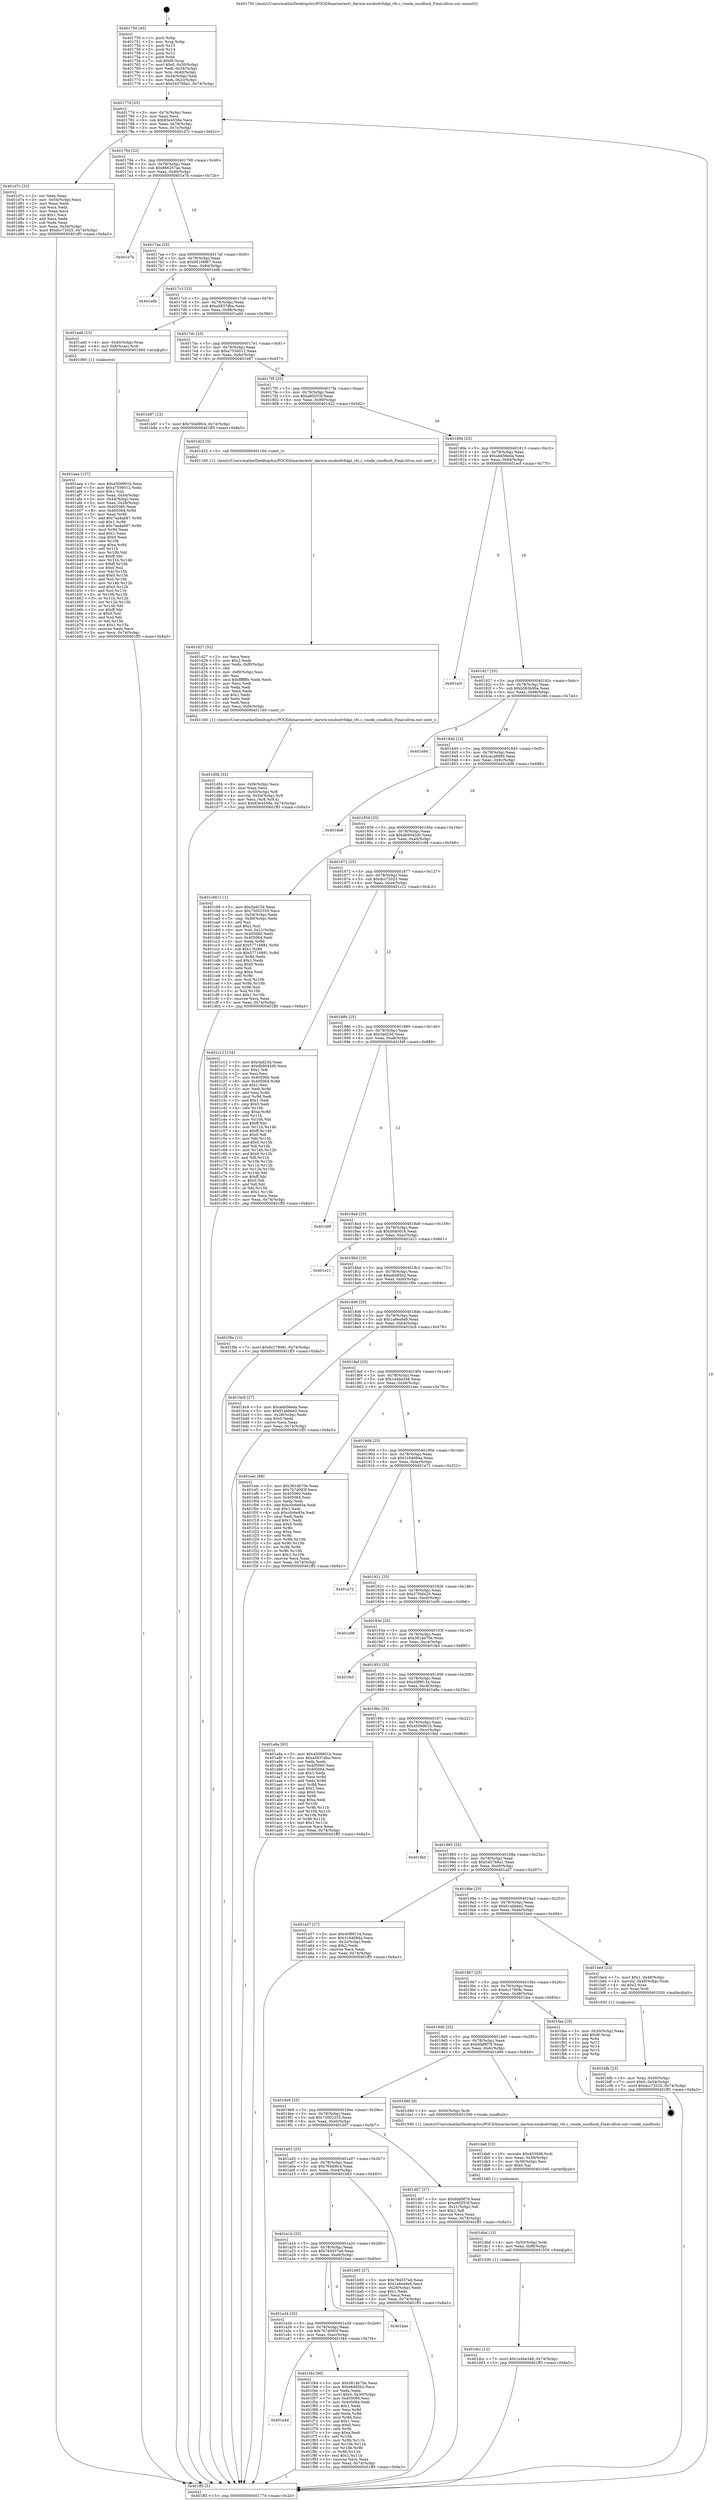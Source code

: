 digraph "0x401750" {
  label = "0x401750 (/mnt/c/Users/mathe/Desktop/tcc/POCII/binaries/extr_darwin-xnubsdvfskpi_vfs.c_vnode_isnoflush_Final-ollvm.out::main(0))"
  labelloc = "t"
  node[shape=record]

  Entry [label="",width=0.3,height=0.3,shape=circle,fillcolor=black,style=filled]
  "0x40177d" [label="{
     0x40177d [23]\l
     | [instrs]\l
     &nbsp;&nbsp;0x40177d \<+3\>: mov -0x74(%rbp),%eax\l
     &nbsp;&nbsp;0x401780 \<+2\>: mov %eax,%ecx\l
     &nbsp;&nbsp;0x401782 \<+6\>: sub $0x83e4558e,%ecx\l
     &nbsp;&nbsp;0x401788 \<+3\>: mov %eax,-0x78(%rbp)\l
     &nbsp;&nbsp;0x40178b \<+3\>: mov %ecx,-0x7c(%rbp)\l
     &nbsp;&nbsp;0x40178e \<+6\>: je 0000000000401d7c \<main+0x62c\>\l
  }"]
  "0x401d7c" [label="{
     0x401d7c [33]\l
     | [instrs]\l
     &nbsp;&nbsp;0x401d7c \<+2\>: xor %eax,%eax\l
     &nbsp;&nbsp;0x401d7e \<+3\>: mov -0x54(%rbp),%ecx\l
     &nbsp;&nbsp;0x401d81 \<+2\>: mov %eax,%edx\l
     &nbsp;&nbsp;0x401d83 \<+2\>: sub %ecx,%edx\l
     &nbsp;&nbsp;0x401d85 \<+2\>: mov %eax,%ecx\l
     &nbsp;&nbsp;0x401d87 \<+3\>: sub $0x1,%ecx\l
     &nbsp;&nbsp;0x401d8a \<+2\>: add %ecx,%edx\l
     &nbsp;&nbsp;0x401d8c \<+2\>: sub %edx,%eax\l
     &nbsp;&nbsp;0x401d8e \<+3\>: mov %eax,-0x54(%rbp)\l
     &nbsp;&nbsp;0x401d91 \<+7\>: movl $0xdcc72025,-0x74(%rbp)\l
     &nbsp;&nbsp;0x401d98 \<+5\>: jmp 0000000000401ff3 \<main+0x8a3\>\l
  }"]
  "0x401794" [label="{
     0x401794 [22]\l
     | [instrs]\l
     &nbsp;&nbsp;0x401794 \<+5\>: jmp 0000000000401799 \<main+0x49\>\l
     &nbsp;&nbsp;0x401799 \<+3\>: mov -0x78(%rbp),%eax\l
     &nbsp;&nbsp;0x40179c \<+5\>: sub $0x866257ae,%eax\l
     &nbsp;&nbsp;0x4017a1 \<+3\>: mov %eax,-0x80(%rbp)\l
     &nbsp;&nbsp;0x4017a4 \<+6\>: je 0000000000401e7b \<main+0x72b\>\l
  }"]
  Exit [label="",width=0.3,height=0.3,shape=circle,fillcolor=black,style=filled,peripheries=2]
  "0x401e7b" [label="{
     0x401e7b\l
  }", style=dashed]
  "0x4017aa" [label="{
     0x4017aa [25]\l
     | [instrs]\l
     &nbsp;&nbsp;0x4017aa \<+5\>: jmp 00000000004017af \<main+0x5f\>\l
     &nbsp;&nbsp;0x4017af \<+3\>: mov -0x78(%rbp),%eax\l
     &nbsp;&nbsp;0x4017b2 \<+5\>: sub $0x95106f67,%eax\l
     &nbsp;&nbsp;0x4017b7 \<+6\>: mov %eax,-0x84(%rbp)\l
     &nbsp;&nbsp;0x4017bd \<+6\>: je 0000000000401edb \<main+0x78b\>\l
  }"]
  "0x401a4d" [label="{
     0x401a4d\l
  }", style=dashed]
  "0x401edb" [label="{
     0x401edb\l
  }", style=dashed]
  "0x4017c3" [label="{
     0x4017c3 [25]\l
     | [instrs]\l
     &nbsp;&nbsp;0x4017c3 \<+5\>: jmp 00000000004017c8 \<main+0x78\>\l
     &nbsp;&nbsp;0x4017c8 \<+3\>: mov -0x78(%rbp),%eax\l
     &nbsp;&nbsp;0x4017cb \<+5\>: sub $0xa5837dba,%eax\l
     &nbsp;&nbsp;0x4017d0 \<+6\>: mov %eax,-0x88(%rbp)\l
     &nbsp;&nbsp;0x4017d6 \<+6\>: je 0000000000401add \<main+0x38d\>\l
  }"]
  "0x401f44" [label="{
     0x401f44 [90]\l
     | [instrs]\l
     &nbsp;&nbsp;0x401f44 \<+5\>: mov $0x3814b70e,%eax\l
     &nbsp;&nbsp;0x401f49 \<+5\>: mov $0xe6485b2,%ecx\l
     &nbsp;&nbsp;0x401f4e \<+2\>: xor %edx,%edx\l
     &nbsp;&nbsp;0x401f50 \<+7\>: movl $0x0,-0x30(%rbp)\l
     &nbsp;&nbsp;0x401f57 \<+7\>: mov 0x405060,%esi\l
     &nbsp;&nbsp;0x401f5e \<+7\>: mov 0x405064,%edi\l
     &nbsp;&nbsp;0x401f65 \<+3\>: sub $0x1,%edx\l
     &nbsp;&nbsp;0x401f68 \<+3\>: mov %esi,%r8d\l
     &nbsp;&nbsp;0x401f6b \<+3\>: add %edx,%r8d\l
     &nbsp;&nbsp;0x401f6e \<+4\>: imul %r8d,%esi\l
     &nbsp;&nbsp;0x401f72 \<+3\>: and $0x1,%esi\l
     &nbsp;&nbsp;0x401f75 \<+3\>: cmp $0x0,%esi\l
     &nbsp;&nbsp;0x401f78 \<+4\>: sete %r9b\l
     &nbsp;&nbsp;0x401f7c \<+3\>: cmp $0xa,%edi\l
     &nbsp;&nbsp;0x401f7f \<+4\>: setl %r10b\l
     &nbsp;&nbsp;0x401f83 \<+3\>: mov %r9b,%r11b\l
     &nbsp;&nbsp;0x401f86 \<+3\>: and %r10b,%r11b\l
     &nbsp;&nbsp;0x401f89 \<+3\>: xor %r10b,%r9b\l
     &nbsp;&nbsp;0x401f8c \<+3\>: or %r9b,%r11b\l
     &nbsp;&nbsp;0x401f8f \<+4\>: test $0x1,%r11b\l
     &nbsp;&nbsp;0x401f93 \<+3\>: cmovne %ecx,%eax\l
     &nbsp;&nbsp;0x401f96 \<+3\>: mov %eax,-0x74(%rbp)\l
     &nbsp;&nbsp;0x401f99 \<+5\>: jmp 0000000000401ff3 \<main+0x8a3\>\l
  }"]
  "0x401add" [label="{
     0x401add [13]\l
     | [instrs]\l
     &nbsp;&nbsp;0x401add \<+4\>: mov -0x40(%rbp),%rax\l
     &nbsp;&nbsp;0x401ae1 \<+4\>: mov 0x8(%rax),%rdi\l
     &nbsp;&nbsp;0x401ae5 \<+5\>: call 0000000000401060 \<atoi@plt\>\l
     | [calls]\l
     &nbsp;&nbsp;0x401060 \{1\} (unknown)\l
  }"]
  "0x4017dc" [label="{
     0x4017dc [25]\l
     | [instrs]\l
     &nbsp;&nbsp;0x4017dc \<+5\>: jmp 00000000004017e1 \<main+0x91\>\l
     &nbsp;&nbsp;0x4017e1 \<+3\>: mov -0x78(%rbp),%eax\l
     &nbsp;&nbsp;0x4017e4 \<+5\>: sub $0xa7556012,%eax\l
     &nbsp;&nbsp;0x4017e9 \<+6\>: mov %eax,-0x8c(%rbp)\l
     &nbsp;&nbsp;0x4017ef \<+6\>: je 0000000000401b87 \<main+0x437\>\l
  }"]
  "0x401a34" [label="{
     0x401a34 [25]\l
     | [instrs]\l
     &nbsp;&nbsp;0x401a34 \<+5\>: jmp 0000000000401a39 \<main+0x2e9\>\l
     &nbsp;&nbsp;0x401a39 \<+3\>: mov -0x78(%rbp),%eax\l
     &nbsp;&nbsp;0x401a3c \<+5\>: sub $0x7b7d093f,%eax\l
     &nbsp;&nbsp;0x401a41 \<+6\>: mov %eax,-0xec(%rbp)\l
     &nbsp;&nbsp;0x401a47 \<+6\>: je 0000000000401f44 \<main+0x7f4\>\l
  }"]
  "0x401b87" [label="{
     0x401b87 [12]\l
     | [instrs]\l
     &nbsp;&nbsp;0x401b87 \<+7\>: movl $0x764d9fc4,-0x74(%rbp)\l
     &nbsp;&nbsp;0x401b8e \<+5\>: jmp 0000000000401ff3 \<main+0x8a3\>\l
  }"]
  "0x4017f5" [label="{
     0x4017f5 [25]\l
     | [instrs]\l
     &nbsp;&nbsp;0x4017f5 \<+5\>: jmp 00000000004017fa \<main+0xaa\>\l
     &nbsp;&nbsp;0x4017fa \<+3\>: mov -0x78(%rbp),%eax\l
     &nbsp;&nbsp;0x4017fd \<+5\>: sub $0xa8f2f33f,%eax\l
     &nbsp;&nbsp;0x401802 \<+6\>: mov %eax,-0x90(%rbp)\l
     &nbsp;&nbsp;0x401808 \<+6\>: je 0000000000401d22 \<main+0x5d2\>\l
  }"]
  "0x401bae" [label="{
     0x401bae\l
  }", style=dashed]
  "0x401d22" [label="{
     0x401d22 [5]\l
     | [instrs]\l
     &nbsp;&nbsp;0x401d22 \<+5\>: call 0000000000401160 \<next_i\>\l
     | [calls]\l
     &nbsp;&nbsp;0x401160 \{1\} (/mnt/c/Users/mathe/Desktop/tcc/POCII/binaries/extr_darwin-xnubsdvfskpi_vfs.c_vnode_isnoflush_Final-ollvm.out::next_i)\l
  }"]
  "0x40180e" [label="{
     0x40180e [25]\l
     | [instrs]\l
     &nbsp;&nbsp;0x40180e \<+5\>: jmp 0000000000401813 \<main+0xc3\>\l
     &nbsp;&nbsp;0x401813 \<+3\>: mov -0x78(%rbp),%eax\l
     &nbsp;&nbsp;0x401816 \<+5\>: sub $0xabb56eda,%eax\l
     &nbsp;&nbsp;0x40181b \<+6\>: mov %eax,-0x94(%rbp)\l
     &nbsp;&nbsp;0x401821 \<+6\>: je 0000000000401ecf \<main+0x77f\>\l
  }"]
  "0x401dcc" [label="{
     0x401dcc [12]\l
     | [instrs]\l
     &nbsp;&nbsp;0x401dcc \<+7\>: movl $0x1e4be348,-0x74(%rbp)\l
     &nbsp;&nbsp;0x401dd3 \<+5\>: jmp 0000000000401ff3 \<main+0x8a3\>\l
  }"]
  "0x401ecf" [label="{
     0x401ecf\l
  }", style=dashed]
  "0x401827" [label="{
     0x401827 [25]\l
     | [instrs]\l
     &nbsp;&nbsp;0x401827 \<+5\>: jmp 000000000040182c \<main+0xdc\>\l
     &nbsp;&nbsp;0x40182c \<+3\>: mov -0x78(%rbp),%eax\l
     &nbsp;&nbsp;0x40182f \<+5\>: sub $0xb563b06a,%eax\l
     &nbsp;&nbsp;0x401834 \<+6\>: mov %eax,-0x98(%rbp)\l
     &nbsp;&nbsp;0x40183a \<+6\>: je 0000000000401e94 \<main+0x744\>\l
  }"]
  "0x401dbd" [label="{
     0x401dbd [15]\l
     | [instrs]\l
     &nbsp;&nbsp;0x401dbd \<+4\>: mov -0x50(%rbp),%rdi\l
     &nbsp;&nbsp;0x401dc1 \<+6\>: mov %eax,-0xf8(%rbp)\l
     &nbsp;&nbsp;0x401dc7 \<+5\>: call 0000000000401030 \<free@plt\>\l
     | [calls]\l
     &nbsp;&nbsp;0x401030 \{1\} (unknown)\l
  }"]
  "0x401e94" [label="{
     0x401e94\l
  }", style=dashed]
  "0x401840" [label="{
     0x401840 [25]\l
     | [instrs]\l
     &nbsp;&nbsp;0x401840 \<+5\>: jmp 0000000000401845 \<main+0xf5\>\l
     &nbsp;&nbsp;0x401845 \<+3\>: mov -0x78(%rbp),%eax\l
     &nbsp;&nbsp;0x401848 \<+5\>: sub $0xcaca8960,%eax\l
     &nbsp;&nbsp;0x40184d \<+6\>: mov %eax,-0x9c(%rbp)\l
     &nbsp;&nbsp;0x401853 \<+6\>: je 0000000000401dd8 \<main+0x688\>\l
  }"]
  "0x401da6" [label="{
     0x401da6 [23]\l
     | [instrs]\l
     &nbsp;&nbsp;0x401da6 \<+10\>: movabs $0x4030d6,%rdi\l
     &nbsp;&nbsp;0x401db0 \<+3\>: mov %eax,-0x58(%rbp)\l
     &nbsp;&nbsp;0x401db3 \<+3\>: mov -0x58(%rbp),%esi\l
     &nbsp;&nbsp;0x401db6 \<+2\>: mov $0x0,%al\l
     &nbsp;&nbsp;0x401db8 \<+5\>: call 0000000000401040 \<printf@plt\>\l
     | [calls]\l
     &nbsp;&nbsp;0x401040 \{1\} (unknown)\l
  }"]
  "0x401dd8" [label="{
     0x401dd8\l
  }", style=dashed]
  "0x401859" [label="{
     0x401859 [25]\l
     | [instrs]\l
     &nbsp;&nbsp;0x401859 \<+5\>: jmp 000000000040185e \<main+0x10e\>\l
     &nbsp;&nbsp;0x40185e \<+3\>: mov -0x78(%rbp),%eax\l
     &nbsp;&nbsp;0x401861 \<+5\>: sub $0xdb9042d0,%eax\l
     &nbsp;&nbsp;0x401866 \<+6\>: mov %eax,-0xa0(%rbp)\l
     &nbsp;&nbsp;0x40186c \<+6\>: je 0000000000401c98 \<main+0x548\>\l
  }"]
  "0x401d5b" [label="{
     0x401d5b [33]\l
     | [instrs]\l
     &nbsp;&nbsp;0x401d5b \<+6\>: mov -0xf4(%rbp),%ecx\l
     &nbsp;&nbsp;0x401d61 \<+3\>: imul %eax,%ecx\l
     &nbsp;&nbsp;0x401d64 \<+4\>: mov -0x50(%rbp),%r8\l
     &nbsp;&nbsp;0x401d68 \<+4\>: movslq -0x54(%rbp),%r9\l
     &nbsp;&nbsp;0x401d6c \<+4\>: mov %ecx,(%r8,%r9,4)\l
     &nbsp;&nbsp;0x401d70 \<+7\>: movl $0x83e4558e,-0x74(%rbp)\l
     &nbsp;&nbsp;0x401d77 \<+5\>: jmp 0000000000401ff3 \<main+0x8a3\>\l
  }"]
  "0x401c98" [label="{
     0x401c98 [111]\l
     | [instrs]\l
     &nbsp;&nbsp;0x401c98 \<+5\>: mov $0x3ad23d,%eax\l
     &nbsp;&nbsp;0x401c9d \<+5\>: mov $0x75002335,%ecx\l
     &nbsp;&nbsp;0x401ca2 \<+3\>: mov -0x54(%rbp),%edx\l
     &nbsp;&nbsp;0x401ca5 \<+3\>: cmp -0x48(%rbp),%edx\l
     &nbsp;&nbsp;0x401ca8 \<+4\>: setl %sil\l
     &nbsp;&nbsp;0x401cac \<+4\>: and $0x1,%sil\l
     &nbsp;&nbsp;0x401cb0 \<+4\>: mov %sil,-0x21(%rbp)\l
     &nbsp;&nbsp;0x401cb4 \<+7\>: mov 0x405060,%edx\l
     &nbsp;&nbsp;0x401cbb \<+7\>: mov 0x405064,%edi\l
     &nbsp;&nbsp;0x401cc2 \<+3\>: mov %edx,%r8d\l
     &nbsp;&nbsp;0x401cc5 \<+7\>: add $0x57716881,%r8d\l
     &nbsp;&nbsp;0x401ccc \<+4\>: sub $0x1,%r8d\l
     &nbsp;&nbsp;0x401cd0 \<+7\>: sub $0x57716881,%r8d\l
     &nbsp;&nbsp;0x401cd7 \<+4\>: imul %r8d,%edx\l
     &nbsp;&nbsp;0x401cdb \<+3\>: and $0x1,%edx\l
     &nbsp;&nbsp;0x401cde \<+3\>: cmp $0x0,%edx\l
     &nbsp;&nbsp;0x401ce1 \<+4\>: sete %sil\l
     &nbsp;&nbsp;0x401ce5 \<+3\>: cmp $0xa,%edi\l
     &nbsp;&nbsp;0x401ce8 \<+4\>: setl %r9b\l
     &nbsp;&nbsp;0x401cec \<+3\>: mov %sil,%r10b\l
     &nbsp;&nbsp;0x401cef \<+3\>: and %r9b,%r10b\l
     &nbsp;&nbsp;0x401cf2 \<+3\>: xor %r9b,%sil\l
     &nbsp;&nbsp;0x401cf5 \<+3\>: or %sil,%r10b\l
     &nbsp;&nbsp;0x401cf8 \<+4\>: test $0x1,%r10b\l
     &nbsp;&nbsp;0x401cfc \<+3\>: cmovne %ecx,%eax\l
     &nbsp;&nbsp;0x401cff \<+3\>: mov %eax,-0x74(%rbp)\l
     &nbsp;&nbsp;0x401d02 \<+5\>: jmp 0000000000401ff3 \<main+0x8a3\>\l
  }"]
  "0x401872" [label="{
     0x401872 [25]\l
     | [instrs]\l
     &nbsp;&nbsp;0x401872 \<+5\>: jmp 0000000000401877 \<main+0x127\>\l
     &nbsp;&nbsp;0x401877 \<+3\>: mov -0x78(%rbp),%eax\l
     &nbsp;&nbsp;0x40187a \<+5\>: sub $0xdcc72025,%eax\l
     &nbsp;&nbsp;0x40187f \<+6\>: mov %eax,-0xa4(%rbp)\l
     &nbsp;&nbsp;0x401885 \<+6\>: je 0000000000401c12 \<main+0x4c2\>\l
  }"]
  "0x401d27" [label="{
     0x401d27 [52]\l
     | [instrs]\l
     &nbsp;&nbsp;0x401d27 \<+2\>: xor %ecx,%ecx\l
     &nbsp;&nbsp;0x401d29 \<+5\>: mov $0x2,%edx\l
     &nbsp;&nbsp;0x401d2e \<+6\>: mov %edx,-0xf0(%rbp)\l
     &nbsp;&nbsp;0x401d34 \<+1\>: cltd\l
     &nbsp;&nbsp;0x401d35 \<+6\>: mov -0xf0(%rbp),%esi\l
     &nbsp;&nbsp;0x401d3b \<+2\>: idiv %esi\l
     &nbsp;&nbsp;0x401d3d \<+6\>: imul $0xfffffffe,%edx,%edx\l
     &nbsp;&nbsp;0x401d43 \<+2\>: mov %ecx,%edi\l
     &nbsp;&nbsp;0x401d45 \<+2\>: sub %edx,%edi\l
     &nbsp;&nbsp;0x401d47 \<+2\>: mov %ecx,%edx\l
     &nbsp;&nbsp;0x401d49 \<+3\>: sub $0x1,%edx\l
     &nbsp;&nbsp;0x401d4c \<+2\>: add %edx,%edi\l
     &nbsp;&nbsp;0x401d4e \<+2\>: sub %edi,%ecx\l
     &nbsp;&nbsp;0x401d50 \<+6\>: mov %ecx,-0xf4(%rbp)\l
     &nbsp;&nbsp;0x401d56 \<+5\>: call 0000000000401160 \<next_i\>\l
     | [calls]\l
     &nbsp;&nbsp;0x401160 \{1\} (/mnt/c/Users/mathe/Desktop/tcc/POCII/binaries/extr_darwin-xnubsdvfskpi_vfs.c_vnode_isnoflush_Final-ollvm.out::next_i)\l
  }"]
  "0x401c12" [label="{
     0x401c12 [134]\l
     | [instrs]\l
     &nbsp;&nbsp;0x401c12 \<+5\>: mov $0x3ad23d,%eax\l
     &nbsp;&nbsp;0x401c17 \<+5\>: mov $0xdb9042d0,%ecx\l
     &nbsp;&nbsp;0x401c1c \<+2\>: mov $0x1,%dl\l
     &nbsp;&nbsp;0x401c1e \<+2\>: xor %esi,%esi\l
     &nbsp;&nbsp;0x401c20 \<+7\>: mov 0x405060,%edi\l
     &nbsp;&nbsp;0x401c27 \<+8\>: mov 0x405064,%r8d\l
     &nbsp;&nbsp;0x401c2f \<+3\>: sub $0x1,%esi\l
     &nbsp;&nbsp;0x401c32 \<+3\>: mov %edi,%r9d\l
     &nbsp;&nbsp;0x401c35 \<+3\>: add %esi,%r9d\l
     &nbsp;&nbsp;0x401c38 \<+4\>: imul %r9d,%edi\l
     &nbsp;&nbsp;0x401c3c \<+3\>: and $0x1,%edi\l
     &nbsp;&nbsp;0x401c3f \<+3\>: cmp $0x0,%edi\l
     &nbsp;&nbsp;0x401c42 \<+4\>: sete %r10b\l
     &nbsp;&nbsp;0x401c46 \<+4\>: cmp $0xa,%r8d\l
     &nbsp;&nbsp;0x401c4a \<+4\>: setl %r11b\l
     &nbsp;&nbsp;0x401c4e \<+3\>: mov %r10b,%bl\l
     &nbsp;&nbsp;0x401c51 \<+3\>: xor $0xff,%bl\l
     &nbsp;&nbsp;0x401c54 \<+3\>: mov %r11b,%r14b\l
     &nbsp;&nbsp;0x401c57 \<+4\>: xor $0xff,%r14b\l
     &nbsp;&nbsp;0x401c5b \<+3\>: xor $0x0,%dl\l
     &nbsp;&nbsp;0x401c5e \<+3\>: mov %bl,%r15b\l
     &nbsp;&nbsp;0x401c61 \<+4\>: and $0x0,%r15b\l
     &nbsp;&nbsp;0x401c65 \<+3\>: and %dl,%r10b\l
     &nbsp;&nbsp;0x401c68 \<+3\>: mov %r14b,%r12b\l
     &nbsp;&nbsp;0x401c6b \<+4\>: and $0x0,%r12b\l
     &nbsp;&nbsp;0x401c6f \<+3\>: and %dl,%r11b\l
     &nbsp;&nbsp;0x401c72 \<+3\>: or %r10b,%r15b\l
     &nbsp;&nbsp;0x401c75 \<+3\>: or %r11b,%r12b\l
     &nbsp;&nbsp;0x401c78 \<+3\>: xor %r12b,%r15b\l
     &nbsp;&nbsp;0x401c7b \<+3\>: or %r14b,%bl\l
     &nbsp;&nbsp;0x401c7e \<+3\>: xor $0xff,%bl\l
     &nbsp;&nbsp;0x401c81 \<+3\>: or $0x0,%dl\l
     &nbsp;&nbsp;0x401c84 \<+2\>: and %dl,%bl\l
     &nbsp;&nbsp;0x401c86 \<+3\>: or %bl,%r15b\l
     &nbsp;&nbsp;0x401c89 \<+4\>: test $0x1,%r15b\l
     &nbsp;&nbsp;0x401c8d \<+3\>: cmovne %ecx,%eax\l
     &nbsp;&nbsp;0x401c90 \<+3\>: mov %eax,-0x74(%rbp)\l
     &nbsp;&nbsp;0x401c93 \<+5\>: jmp 0000000000401ff3 \<main+0x8a3\>\l
  }"]
  "0x40188b" [label="{
     0x40188b [25]\l
     | [instrs]\l
     &nbsp;&nbsp;0x40188b \<+5\>: jmp 0000000000401890 \<main+0x140\>\l
     &nbsp;&nbsp;0x401890 \<+3\>: mov -0x78(%rbp),%eax\l
     &nbsp;&nbsp;0x401893 \<+5\>: sub $0x3ad23d,%eax\l
     &nbsp;&nbsp;0x401898 \<+6\>: mov %eax,-0xa8(%rbp)\l
     &nbsp;&nbsp;0x40189e \<+6\>: je 0000000000401fd9 \<main+0x889\>\l
  }"]
  "0x401bfb" [label="{
     0x401bfb [23]\l
     | [instrs]\l
     &nbsp;&nbsp;0x401bfb \<+4\>: mov %rax,-0x50(%rbp)\l
     &nbsp;&nbsp;0x401bff \<+7\>: movl $0x0,-0x54(%rbp)\l
     &nbsp;&nbsp;0x401c06 \<+7\>: movl $0xdcc72025,-0x74(%rbp)\l
     &nbsp;&nbsp;0x401c0d \<+5\>: jmp 0000000000401ff3 \<main+0x8a3\>\l
  }"]
  "0x401fd9" [label="{
     0x401fd9\l
  }", style=dashed]
  "0x4018a4" [label="{
     0x4018a4 [25]\l
     | [instrs]\l
     &nbsp;&nbsp;0x4018a4 \<+5\>: jmp 00000000004018a9 \<main+0x159\>\l
     &nbsp;&nbsp;0x4018a9 \<+3\>: mov -0x78(%rbp),%eax\l
     &nbsp;&nbsp;0x4018ac \<+5\>: sub $0xb040016,%eax\l
     &nbsp;&nbsp;0x4018b1 \<+6\>: mov %eax,-0xac(%rbp)\l
     &nbsp;&nbsp;0x4018b7 \<+6\>: je 0000000000401e21 \<main+0x6d1\>\l
  }"]
  "0x401a1b" [label="{
     0x401a1b [25]\l
     | [instrs]\l
     &nbsp;&nbsp;0x401a1b \<+5\>: jmp 0000000000401a20 \<main+0x2d0\>\l
     &nbsp;&nbsp;0x401a20 \<+3\>: mov -0x78(%rbp),%eax\l
     &nbsp;&nbsp;0x401a23 \<+5\>: sub $0x784557ed,%eax\l
     &nbsp;&nbsp;0x401a28 \<+6\>: mov %eax,-0xe8(%rbp)\l
     &nbsp;&nbsp;0x401a2e \<+6\>: je 0000000000401bae \<main+0x45e\>\l
  }"]
  "0x401e21" [label="{
     0x401e21\l
  }", style=dashed]
  "0x4018bd" [label="{
     0x4018bd [25]\l
     | [instrs]\l
     &nbsp;&nbsp;0x4018bd \<+5\>: jmp 00000000004018c2 \<main+0x172\>\l
     &nbsp;&nbsp;0x4018c2 \<+3\>: mov -0x78(%rbp),%eax\l
     &nbsp;&nbsp;0x4018c5 \<+5\>: sub $0xe6485b2,%eax\l
     &nbsp;&nbsp;0x4018ca \<+6\>: mov %eax,-0xb0(%rbp)\l
     &nbsp;&nbsp;0x4018d0 \<+6\>: je 0000000000401f9e \<main+0x84e\>\l
  }"]
  "0x401b93" [label="{
     0x401b93 [27]\l
     | [instrs]\l
     &nbsp;&nbsp;0x401b93 \<+5\>: mov $0x784557ed,%eax\l
     &nbsp;&nbsp;0x401b98 \<+5\>: mov $0x1a6ea9a9,%ecx\l
     &nbsp;&nbsp;0x401b9d \<+3\>: mov -0x28(%rbp),%edx\l
     &nbsp;&nbsp;0x401ba0 \<+3\>: cmp $0x1,%edx\l
     &nbsp;&nbsp;0x401ba3 \<+3\>: cmovl %ecx,%eax\l
     &nbsp;&nbsp;0x401ba6 \<+3\>: mov %eax,-0x74(%rbp)\l
     &nbsp;&nbsp;0x401ba9 \<+5\>: jmp 0000000000401ff3 \<main+0x8a3\>\l
  }"]
  "0x401f9e" [label="{
     0x401f9e [12]\l
     | [instrs]\l
     &nbsp;&nbsp;0x401f9e \<+7\>: movl $0x6c17908c,-0x74(%rbp)\l
     &nbsp;&nbsp;0x401fa5 \<+5\>: jmp 0000000000401ff3 \<main+0x8a3\>\l
  }"]
  "0x4018d6" [label="{
     0x4018d6 [25]\l
     | [instrs]\l
     &nbsp;&nbsp;0x4018d6 \<+5\>: jmp 00000000004018db \<main+0x18b\>\l
     &nbsp;&nbsp;0x4018db \<+3\>: mov -0x78(%rbp),%eax\l
     &nbsp;&nbsp;0x4018de \<+5\>: sub $0x1a6ea9a9,%eax\l
     &nbsp;&nbsp;0x4018e3 \<+6\>: mov %eax,-0xb4(%rbp)\l
     &nbsp;&nbsp;0x4018e9 \<+6\>: je 0000000000401bc9 \<main+0x479\>\l
  }"]
  "0x401a02" [label="{
     0x401a02 [25]\l
     | [instrs]\l
     &nbsp;&nbsp;0x401a02 \<+5\>: jmp 0000000000401a07 \<main+0x2b7\>\l
     &nbsp;&nbsp;0x401a07 \<+3\>: mov -0x78(%rbp),%eax\l
     &nbsp;&nbsp;0x401a0a \<+5\>: sub $0x764d9fc4,%eax\l
     &nbsp;&nbsp;0x401a0f \<+6\>: mov %eax,-0xe4(%rbp)\l
     &nbsp;&nbsp;0x401a15 \<+6\>: je 0000000000401b93 \<main+0x443\>\l
  }"]
  "0x401bc9" [label="{
     0x401bc9 [27]\l
     | [instrs]\l
     &nbsp;&nbsp;0x401bc9 \<+5\>: mov $0xabb56eda,%eax\l
     &nbsp;&nbsp;0x401bce \<+5\>: mov $0x61abbbe2,%ecx\l
     &nbsp;&nbsp;0x401bd3 \<+3\>: mov -0x28(%rbp),%edx\l
     &nbsp;&nbsp;0x401bd6 \<+3\>: cmp $0x0,%edx\l
     &nbsp;&nbsp;0x401bd9 \<+3\>: cmove %ecx,%eax\l
     &nbsp;&nbsp;0x401bdc \<+3\>: mov %eax,-0x74(%rbp)\l
     &nbsp;&nbsp;0x401bdf \<+5\>: jmp 0000000000401ff3 \<main+0x8a3\>\l
  }"]
  "0x4018ef" [label="{
     0x4018ef [25]\l
     | [instrs]\l
     &nbsp;&nbsp;0x4018ef \<+5\>: jmp 00000000004018f4 \<main+0x1a4\>\l
     &nbsp;&nbsp;0x4018f4 \<+3\>: mov -0x78(%rbp),%eax\l
     &nbsp;&nbsp;0x4018f7 \<+5\>: sub $0x1e4be348,%eax\l
     &nbsp;&nbsp;0x4018fc \<+6\>: mov %eax,-0xb8(%rbp)\l
     &nbsp;&nbsp;0x401902 \<+6\>: je 0000000000401eec \<main+0x79c\>\l
  }"]
  "0x401d07" [label="{
     0x401d07 [27]\l
     | [instrs]\l
     &nbsp;&nbsp;0x401d07 \<+5\>: mov $0x6faf9f79,%eax\l
     &nbsp;&nbsp;0x401d0c \<+5\>: mov $0xa8f2f33f,%ecx\l
     &nbsp;&nbsp;0x401d11 \<+3\>: mov -0x21(%rbp),%dl\l
     &nbsp;&nbsp;0x401d14 \<+3\>: test $0x1,%dl\l
     &nbsp;&nbsp;0x401d17 \<+3\>: cmovne %ecx,%eax\l
     &nbsp;&nbsp;0x401d1a \<+3\>: mov %eax,-0x74(%rbp)\l
     &nbsp;&nbsp;0x401d1d \<+5\>: jmp 0000000000401ff3 \<main+0x8a3\>\l
  }"]
  "0x401eec" [label="{
     0x401eec [88]\l
     | [instrs]\l
     &nbsp;&nbsp;0x401eec \<+5\>: mov $0x3814b70e,%eax\l
     &nbsp;&nbsp;0x401ef1 \<+5\>: mov $0x7b7d093f,%ecx\l
     &nbsp;&nbsp;0x401ef6 \<+7\>: mov 0x405060,%edx\l
     &nbsp;&nbsp;0x401efd \<+7\>: mov 0x405064,%esi\l
     &nbsp;&nbsp;0x401f04 \<+2\>: mov %edx,%edi\l
     &nbsp;&nbsp;0x401f06 \<+6\>: add $0xc0c6e93a,%edi\l
     &nbsp;&nbsp;0x401f0c \<+3\>: sub $0x1,%edi\l
     &nbsp;&nbsp;0x401f0f \<+6\>: sub $0xc0c6e93a,%edi\l
     &nbsp;&nbsp;0x401f15 \<+3\>: imul %edi,%edx\l
     &nbsp;&nbsp;0x401f18 \<+3\>: and $0x1,%edx\l
     &nbsp;&nbsp;0x401f1b \<+3\>: cmp $0x0,%edx\l
     &nbsp;&nbsp;0x401f1e \<+4\>: sete %r8b\l
     &nbsp;&nbsp;0x401f22 \<+3\>: cmp $0xa,%esi\l
     &nbsp;&nbsp;0x401f25 \<+4\>: setl %r9b\l
     &nbsp;&nbsp;0x401f29 \<+3\>: mov %r8b,%r10b\l
     &nbsp;&nbsp;0x401f2c \<+3\>: and %r9b,%r10b\l
     &nbsp;&nbsp;0x401f2f \<+3\>: xor %r9b,%r8b\l
     &nbsp;&nbsp;0x401f32 \<+3\>: or %r8b,%r10b\l
     &nbsp;&nbsp;0x401f35 \<+4\>: test $0x1,%r10b\l
     &nbsp;&nbsp;0x401f39 \<+3\>: cmovne %ecx,%eax\l
     &nbsp;&nbsp;0x401f3c \<+3\>: mov %eax,-0x74(%rbp)\l
     &nbsp;&nbsp;0x401f3f \<+5\>: jmp 0000000000401ff3 \<main+0x8a3\>\l
  }"]
  "0x401908" [label="{
     0x401908 [25]\l
     | [instrs]\l
     &nbsp;&nbsp;0x401908 \<+5\>: jmp 000000000040190d \<main+0x1bd\>\l
     &nbsp;&nbsp;0x40190d \<+3\>: mov -0x78(%rbp),%eax\l
     &nbsp;&nbsp;0x401910 \<+5\>: sub $0x3164084a,%eax\l
     &nbsp;&nbsp;0x401915 \<+6\>: mov %eax,-0xbc(%rbp)\l
     &nbsp;&nbsp;0x40191b \<+6\>: je 0000000000401a72 \<main+0x322\>\l
  }"]
  "0x4019e9" [label="{
     0x4019e9 [25]\l
     | [instrs]\l
     &nbsp;&nbsp;0x4019e9 \<+5\>: jmp 00000000004019ee \<main+0x29e\>\l
     &nbsp;&nbsp;0x4019ee \<+3\>: mov -0x78(%rbp),%eax\l
     &nbsp;&nbsp;0x4019f1 \<+5\>: sub $0x75002335,%eax\l
     &nbsp;&nbsp;0x4019f6 \<+6\>: mov %eax,-0xe0(%rbp)\l
     &nbsp;&nbsp;0x4019fc \<+6\>: je 0000000000401d07 \<main+0x5b7\>\l
  }"]
  "0x401a72" [label="{
     0x401a72\l
  }", style=dashed]
  "0x401921" [label="{
     0x401921 [25]\l
     | [instrs]\l
     &nbsp;&nbsp;0x401921 \<+5\>: jmp 0000000000401926 \<main+0x1d6\>\l
     &nbsp;&nbsp;0x401926 \<+3\>: mov -0x78(%rbp),%eax\l
     &nbsp;&nbsp;0x401929 \<+5\>: sub $0x375fd420,%eax\l
     &nbsp;&nbsp;0x40192e \<+6\>: mov %eax,-0xc0(%rbp)\l
     &nbsp;&nbsp;0x401934 \<+6\>: je 0000000000401e06 \<main+0x6b6\>\l
  }"]
  "0x401d9d" [label="{
     0x401d9d [9]\l
     | [instrs]\l
     &nbsp;&nbsp;0x401d9d \<+4\>: mov -0x50(%rbp),%rdi\l
     &nbsp;&nbsp;0x401da1 \<+5\>: call 0000000000401590 \<vnode_isnoflush\>\l
     | [calls]\l
     &nbsp;&nbsp;0x401590 \{1\} (/mnt/c/Users/mathe/Desktop/tcc/POCII/binaries/extr_darwin-xnubsdvfskpi_vfs.c_vnode_isnoflush_Final-ollvm.out::vnode_isnoflush)\l
  }"]
  "0x401e06" [label="{
     0x401e06\l
  }", style=dashed]
  "0x40193a" [label="{
     0x40193a [25]\l
     | [instrs]\l
     &nbsp;&nbsp;0x40193a \<+5\>: jmp 000000000040193f \<main+0x1ef\>\l
     &nbsp;&nbsp;0x40193f \<+3\>: mov -0x78(%rbp),%eax\l
     &nbsp;&nbsp;0x401942 \<+5\>: sub $0x3814b70e,%eax\l
     &nbsp;&nbsp;0x401947 \<+6\>: mov %eax,-0xc4(%rbp)\l
     &nbsp;&nbsp;0x40194d \<+6\>: je 0000000000401fe5 \<main+0x895\>\l
  }"]
  "0x4019d0" [label="{
     0x4019d0 [25]\l
     | [instrs]\l
     &nbsp;&nbsp;0x4019d0 \<+5\>: jmp 00000000004019d5 \<main+0x285\>\l
     &nbsp;&nbsp;0x4019d5 \<+3\>: mov -0x78(%rbp),%eax\l
     &nbsp;&nbsp;0x4019d8 \<+5\>: sub $0x6faf9f79,%eax\l
     &nbsp;&nbsp;0x4019dd \<+6\>: mov %eax,-0xdc(%rbp)\l
     &nbsp;&nbsp;0x4019e3 \<+6\>: je 0000000000401d9d \<main+0x64d\>\l
  }"]
  "0x401fe5" [label="{
     0x401fe5\l
  }", style=dashed]
  "0x401953" [label="{
     0x401953 [25]\l
     | [instrs]\l
     &nbsp;&nbsp;0x401953 \<+5\>: jmp 0000000000401958 \<main+0x208\>\l
     &nbsp;&nbsp;0x401958 \<+3\>: mov -0x78(%rbp),%eax\l
     &nbsp;&nbsp;0x40195b \<+5\>: sub $0x40f9f134,%eax\l
     &nbsp;&nbsp;0x401960 \<+6\>: mov %eax,-0xc8(%rbp)\l
     &nbsp;&nbsp;0x401966 \<+6\>: je 0000000000401a8a \<main+0x33a\>\l
  }"]
  "0x401faa" [label="{
     0x401faa [19]\l
     | [instrs]\l
     &nbsp;&nbsp;0x401faa \<+3\>: mov -0x30(%rbp),%eax\l
     &nbsp;&nbsp;0x401fad \<+7\>: add $0xf0,%rsp\l
     &nbsp;&nbsp;0x401fb4 \<+1\>: pop %rbx\l
     &nbsp;&nbsp;0x401fb5 \<+2\>: pop %r12\l
     &nbsp;&nbsp;0x401fb7 \<+2\>: pop %r14\l
     &nbsp;&nbsp;0x401fb9 \<+2\>: pop %r15\l
     &nbsp;&nbsp;0x401fbb \<+1\>: pop %rbp\l
     &nbsp;&nbsp;0x401fbc \<+1\>: ret\l
  }"]
  "0x401a8a" [label="{
     0x401a8a [83]\l
     | [instrs]\l
     &nbsp;&nbsp;0x401a8a \<+5\>: mov $0x4509901b,%eax\l
     &nbsp;&nbsp;0x401a8f \<+5\>: mov $0xa5837dba,%ecx\l
     &nbsp;&nbsp;0x401a94 \<+2\>: xor %edx,%edx\l
     &nbsp;&nbsp;0x401a96 \<+7\>: mov 0x405060,%esi\l
     &nbsp;&nbsp;0x401a9d \<+7\>: mov 0x405064,%edi\l
     &nbsp;&nbsp;0x401aa4 \<+3\>: sub $0x1,%edx\l
     &nbsp;&nbsp;0x401aa7 \<+3\>: mov %esi,%r8d\l
     &nbsp;&nbsp;0x401aaa \<+3\>: add %edx,%r8d\l
     &nbsp;&nbsp;0x401aad \<+4\>: imul %r8d,%esi\l
     &nbsp;&nbsp;0x401ab1 \<+3\>: and $0x1,%esi\l
     &nbsp;&nbsp;0x401ab4 \<+3\>: cmp $0x0,%esi\l
     &nbsp;&nbsp;0x401ab7 \<+4\>: sete %r9b\l
     &nbsp;&nbsp;0x401abb \<+3\>: cmp $0xa,%edi\l
     &nbsp;&nbsp;0x401abe \<+4\>: setl %r10b\l
     &nbsp;&nbsp;0x401ac2 \<+3\>: mov %r9b,%r11b\l
     &nbsp;&nbsp;0x401ac5 \<+3\>: and %r10b,%r11b\l
     &nbsp;&nbsp;0x401ac8 \<+3\>: xor %r10b,%r9b\l
     &nbsp;&nbsp;0x401acb \<+3\>: or %r9b,%r11b\l
     &nbsp;&nbsp;0x401ace \<+4\>: test $0x1,%r11b\l
     &nbsp;&nbsp;0x401ad2 \<+3\>: cmovne %ecx,%eax\l
     &nbsp;&nbsp;0x401ad5 \<+3\>: mov %eax,-0x74(%rbp)\l
     &nbsp;&nbsp;0x401ad8 \<+5\>: jmp 0000000000401ff3 \<main+0x8a3\>\l
  }"]
  "0x40196c" [label="{
     0x40196c [25]\l
     | [instrs]\l
     &nbsp;&nbsp;0x40196c \<+5\>: jmp 0000000000401971 \<main+0x221\>\l
     &nbsp;&nbsp;0x401971 \<+3\>: mov -0x78(%rbp),%eax\l
     &nbsp;&nbsp;0x401974 \<+5\>: sub $0x4509901b,%eax\l
     &nbsp;&nbsp;0x401979 \<+6\>: mov %eax,-0xcc(%rbp)\l
     &nbsp;&nbsp;0x40197f \<+6\>: je 0000000000401fbd \<main+0x86d\>\l
  }"]
  "0x4019b7" [label="{
     0x4019b7 [25]\l
     | [instrs]\l
     &nbsp;&nbsp;0x4019b7 \<+5\>: jmp 00000000004019bc \<main+0x26c\>\l
     &nbsp;&nbsp;0x4019bc \<+3\>: mov -0x78(%rbp),%eax\l
     &nbsp;&nbsp;0x4019bf \<+5\>: sub $0x6c17908c,%eax\l
     &nbsp;&nbsp;0x4019c4 \<+6\>: mov %eax,-0xd8(%rbp)\l
     &nbsp;&nbsp;0x4019ca \<+6\>: je 0000000000401faa \<main+0x85a\>\l
  }"]
  "0x401fbd" [label="{
     0x401fbd\l
  }", style=dashed]
  "0x401985" [label="{
     0x401985 [25]\l
     | [instrs]\l
     &nbsp;&nbsp;0x401985 \<+5\>: jmp 000000000040198a \<main+0x23a\>\l
     &nbsp;&nbsp;0x40198a \<+3\>: mov -0x78(%rbp),%eax\l
     &nbsp;&nbsp;0x40198d \<+5\>: sub $0x545766a1,%eax\l
     &nbsp;&nbsp;0x401992 \<+6\>: mov %eax,-0xd0(%rbp)\l
     &nbsp;&nbsp;0x401998 \<+6\>: je 0000000000401a57 \<main+0x307\>\l
  }"]
  "0x401be4" [label="{
     0x401be4 [23]\l
     | [instrs]\l
     &nbsp;&nbsp;0x401be4 \<+7\>: movl $0x1,-0x48(%rbp)\l
     &nbsp;&nbsp;0x401beb \<+4\>: movslq -0x48(%rbp),%rax\l
     &nbsp;&nbsp;0x401bef \<+4\>: shl $0x2,%rax\l
     &nbsp;&nbsp;0x401bf3 \<+3\>: mov %rax,%rdi\l
     &nbsp;&nbsp;0x401bf6 \<+5\>: call 0000000000401050 \<malloc@plt\>\l
     | [calls]\l
     &nbsp;&nbsp;0x401050 \{1\} (unknown)\l
  }"]
  "0x401a57" [label="{
     0x401a57 [27]\l
     | [instrs]\l
     &nbsp;&nbsp;0x401a57 \<+5\>: mov $0x40f9f134,%eax\l
     &nbsp;&nbsp;0x401a5c \<+5\>: mov $0x3164084a,%ecx\l
     &nbsp;&nbsp;0x401a61 \<+3\>: mov -0x2c(%rbp),%edx\l
     &nbsp;&nbsp;0x401a64 \<+3\>: cmp $0x2,%edx\l
     &nbsp;&nbsp;0x401a67 \<+3\>: cmovne %ecx,%eax\l
     &nbsp;&nbsp;0x401a6a \<+3\>: mov %eax,-0x74(%rbp)\l
     &nbsp;&nbsp;0x401a6d \<+5\>: jmp 0000000000401ff3 \<main+0x8a3\>\l
  }"]
  "0x40199e" [label="{
     0x40199e [25]\l
     | [instrs]\l
     &nbsp;&nbsp;0x40199e \<+5\>: jmp 00000000004019a3 \<main+0x253\>\l
     &nbsp;&nbsp;0x4019a3 \<+3\>: mov -0x78(%rbp),%eax\l
     &nbsp;&nbsp;0x4019a6 \<+5\>: sub $0x61abbbe2,%eax\l
     &nbsp;&nbsp;0x4019ab \<+6\>: mov %eax,-0xd4(%rbp)\l
     &nbsp;&nbsp;0x4019b1 \<+6\>: je 0000000000401be4 \<main+0x494\>\l
  }"]
  "0x401ff3" [label="{
     0x401ff3 [5]\l
     | [instrs]\l
     &nbsp;&nbsp;0x401ff3 \<+5\>: jmp 000000000040177d \<main+0x2d\>\l
  }"]
  "0x401750" [label="{
     0x401750 [45]\l
     | [instrs]\l
     &nbsp;&nbsp;0x401750 \<+1\>: push %rbp\l
     &nbsp;&nbsp;0x401751 \<+3\>: mov %rsp,%rbp\l
     &nbsp;&nbsp;0x401754 \<+2\>: push %r15\l
     &nbsp;&nbsp;0x401756 \<+2\>: push %r14\l
     &nbsp;&nbsp;0x401758 \<+2\>: push %r12\l
     &nbsp;&nbsp;0x40175a \<+1\>: push %rbx\l
     &nbsp;&nbsp;0x40175b \<+7\>: sub $0xf0,%rsp\l
     &nbsp;&nbsp;0x401762 \<+7\>: movl $0x0,-0x30(%rbp)\l
     &nbsp;&nbsp;0x401769 \<+3\>: mov %edi,-0x34(%rbp)\l
     &nbsp;&nbsp;0x40176c \<+4\>: mov %rsi,-0x40(%rbp)\l
     &nbsp;&nbsp;0x401770 \<+3\>: mov -0x34(%rbp),%edi\l
     &nbsp;&nbsp;0x401773 \<+3\>: mov %edi,-0x2c(%rbp)\l
     &nbsp;&nbsp;0x401776 \<+7\>: movl $0x545766a1,-0x74(%rbp)\l
  }"]
  "0x401aea" [label="{
     0x401aea [157]\l
     | [instrs]\l
     &nbsp;&nbsp;0x401aea \<+5\>: mov $0x4509901b,%ecx\l
     &nbsp;&nbsp;0x401aef \<+5\>: mov $0xa7556012,%edx\l
     &nbsp;&nbsp;0x401af4 \<+3\>: mov $0x1,%sil\l
     &nbsp;&nbsp;0x401af7 \<+3\>: mov %eax,-0x44(%rbp)\l
     &nbsp;&nbsp;0x401afa \<+3\>: mov -0x44(%rbp),%eax\l
     &nbsp;&nbsp;0x401afd \<+3\>: mov %eax,-0x28(%rbp)\l
     &nbsp;&nbsp;0x401b00 \<+7\>: mov 0x405060,%eax\l
     &nbsp;&nbsp;0x401b07 \<+8\>: mov 0x405064,%r8d\l
     &nbsp;&nbsp;0x401b0f \<+3\>: mov %eax,%r9d\l
     &nbsp;&nbsp;0x401b12 \<+7\>: add $0x7aa4ab87,%r9d\l
     &nbsp;&nbsp;0x401b19 \<+4\>: sub $0x1,%r9d\l
     &nbsp;&nbsp;0x401b1d \<+7\>: sub $0x7aa4ab87,%r9d\l
     &nbsp;&nbsp;0x401b24 \<+4\>: imul %r9d,%eax\l
     &nbsp;&nbsp;0x401b28 \<+3\>: and $0x1,%eax\l
     &nbsp;&nbsp;0x401b2b \<+3\>: cmp $0x0,%eax\l
     &nbsp;&nbsp;0x401b2e \<+4\>: sete %r10b\l
     &nbsp;&nbsp;0x401b32 \<+4\>: cmp $0xa,%r8d\l
     &nbsp;&nbsp;0x401b36 \<+4\>: setl %r11b\l
     &nbsp;&nbsp;0x401b3a \<+3\>: mov %r10b,%bl\l
     &nbsp;&nbsp;0x401b3d \<+3\>: xor $0xff,%bl\l
     &nbsp;&nbsp;0x401b40 \<+3\>: mov %r11b,%r14b\l
     &nbsp;&nbsp;0x401b43 \<+4\>: xor $0xff,%r14b\l
     &nbsp;&nbsp;0x401b47 \<+4\>: xor $0x0,%sil\l
     &nbsp;&nbsp;0x401b4b \<+3\>: mov %bl,%r15b\l
     &nbsp;&nbsp;0x401b4e \<+4\>: and $0x0,%r15b\l
     &nbsp;&nbsp;0x401b52 \<+3\>: and %sil,%r10b\l
     &nbsp;&nbsp;0x401b55 \<+3\>: mov %r14b,%r12b\l
     &nbsp;&nbsp;0x401b58 \<+4\>: and $0x0,%r12b\l
     &nbsp;&nbsp;0x401b5c \<+3\>: and %sil,%r11b\l
     &nbsp;&nbsp;0x401b5f \<+3\>: or %r10b,%r15b\l
     &nbsp;&nbsp;0x401b62 \<+3\>: or %r11b,%r12b\l
     &nbsp;&nbsp;0x401b65 \<+3\>: xor %r12b,%r15b\l
     &nbsp;&nbsp;0x401b68 \<+3\>: or %r14b,%bl\l
     &nbsp;&nbsp;0x401b6b \<+3\>: xor $0xff,%bl\l
     &nbsp;&nbsp;0x401b6e \<+4\>: or $0x0,%sil\l
     &nbsp;&nbsp;0x401b72 \<+3\>: and %sil,%bl\l
     &nbsp;&nbsp;0x401b75 \<+3\>: or %bl,%r15b\l
     &nbsp;&nbsp;0x401b78 \<+4\>: test $0x1,%r15b\l
     &nbsp;&nbsp;0x401b7c \<+3\>: cmovne %edx,%ecx\l
     &nbsp;&nbsp;0x401b7f \<+3\>: mov %ecx,-0x74(%rbp)\l
     &nbsp;&nbsp;0x401b82 \<+5\>: jmp 0000000000401ff3 \<main+0x8a3\>\l
  }"]
  Entry -> "0x401750" [label=" 1"]
  "0x40177d" -> "0x401d7c" [label=" 1"]
  "0x40177d" -> "0x401794" [label=" 19"]
  "0x401faa" -> Exit [label=" 1"]
  "0x401794" -> "0x401e7b" [label=" 0"]
  "0x401794" -> "0x4017aa" [label=" 19"]
  "0x401f9e" -> "0x401ff3" [label=" 1"]
  "0x4017aa" -> "0x401edb" [label=" 0"]
  "0x4017aa" -> "0x4017c3" [label=" 19"]
  "0x401f44" -> "0x401ff3" [label=" 1"]
  "0x4017c3" -> "0x401add" [label=" 1"]
  "0x4017c3" -> "0x4017dc" [label=" 18"]
  "0x401a34" -> "0x401a4d" [label=" 0"]
  "0x4017dc" -> "0x401b87" [label=" 1"]
  "0x4017dc" -> "0x4017f5" [label=" 17"]
  "0x401a34" -> "0x401f44" [label=" 1"]
  "0x4017f5" -> "0x401d22" [label=" 1"]
  "0x4017f5" -> "0x40180e" [label=" 16"]
  "0x401a1b" -> "0x401a34" [label=" 1"]
  "0x40180e" -> "0x401ecf" [label=" 0"]
  "0x40180e" -> "0x401827" [label=" 16"]
  "0x401a1b" -> "0x401bae" [label=" 0"]
  "0x401827" -> "0x401e94" [label=" 0"]
  "0x401827" -> "0x401840" [label=" 16"]
  "0x401eec" -> "0x401ff3" [label=" 1"]
  "0x401840" -> "0x401dd8" [label=" 0"]
  "0x401840" -> "0x401859" [label=" 16"]
  "0x401dcc" -> "0x401ff3" [label=" 1"]
  "0x401859" -> "0x401c98" [label=" 2"]
  "0x401859" -> "0x401872" [label=" 14"]
  "0x401dbd" -> "0x401dcc" [label=" 1"]
  "0x401872" -> "0x401c12" [label=" 2"]
  "0x401872" -> "0x40188b" [label=" 12"]
  "0x401da6" -> "0x401dbd" [label=" 1"]
  "0x40188b" -> "0x401fd9" [label=" 0"]
  "0x40188b" -> "0x4018a4" [label=" 12"]
  "0x401d9d" -> "0x401da6" [label=" 1"]
  "0x4018a4" -> "0x401e21" [label=" 0"]
  "0x4018a4" -> "0x4018bd" [label=" 12"]
  "0x401d7c" -> "0x401ff3" [label=" 1"]
  "0x4018bd" -> "0x401f9e" [label=" 1"]
  "0x4018bd" -> "0x4018d6" [label=" 11"]
  "0x401d5b" -> "0x401ff3" [label=" 1"]
  "0x4018d6" -> "0x401bc9" [label=" 1"]
  "0x4018d6" -> "0x4018ef" [label=" 10"]
  "0x401d22" -> "0x401d27" [label=" 1"]
  "0x4018ef" -> "0x401eec" [label=" 1"]
  "0x4018ef" -> "0x401908" [label=" 9"]
  "0x401d07" -> "0x401ff3" [label=" 2"]
  "0x401908" -> "0x401a72" [label=" 0"]
  "0x401908" -> "0x401921" [label=" 9"]
  "0x401c12" -> "0x401ff3" [label=" 2"]
  "0x401921" -> "0x401e06" [label=" 0"]
  "0x401921" -> "0x40193a" [label=" 9"]
  "0x401bfb" -> "0x401ff3" [label=" 1"]
  "0x40193a" -> "0x401fe5" [label=" 0"]
  "0x40193a" -> "0x401953" [label=" 9"]
  "0x401bc9" -> "0x401ff3" [label=" 1"]
  "0x401953" -> "0x401a8a" [label=" 1"]
  "0x401953" -> "0x40196c" [label=" 8"]
  "0x401b93" -> "0x401ff3" [label=" 1"]
  "0x40196c" -> "0x401fbd" [label=" 0"]
  "0x40196c" -> "0x401985" [label=" 8"]
  "0x401a02" -> "0x401b93" [label=" 1"]
  "0x401985" -> "0x401a57" [label=" 1"]
  "0x401985" -> "0x40199e" [label=" 7"]
  "0x401a57" -> "0x401ff3" [label=" 1"]
  "0x401750" -> "0x40177d" [label=" 1"]
  "0x401ff3" -> "0x40177d" [label=" 19"]
  "0x401a8a" -> "0x401ff3" [label=" 1"]
  "0x401add" -> "0x401aea" [label=" 1"]
  "0x401aea" -> "0x401ff3" [label=" 1"]
  "0x401b87" -> "0x401ff3" [label=" 1"]
  "0x401d27" -> "0x401d5b" [label=" 1"]
  "0x40199e" -> "0x401be4" [label=" 1"]
  "0x40199e" -> "0x4019b7" [label=" 6"]
  "0x401a02" -> "0x401a1b" [label=" 1"]
  "0x4019b7" -> "0x401faa" [label=" 1"]
  "0x4019b7" -> "0x4019d0" [label=" 5"]
  "0x401be4" -> "0x401bfb" [label=" 1"]
  "0x4019d0" -> "0x401d9d" [label=" 1"]
  "0x4019d0" -> "0x4019e9" [label=" 4"]
  "0x401c98" -> "0x401ff3" [label=" 2"]
  "0x4019e9" -> "0x401d07" [label=" 2"]
  "0x4019e9" -> "0x401a02" [label=" 2"]
}
